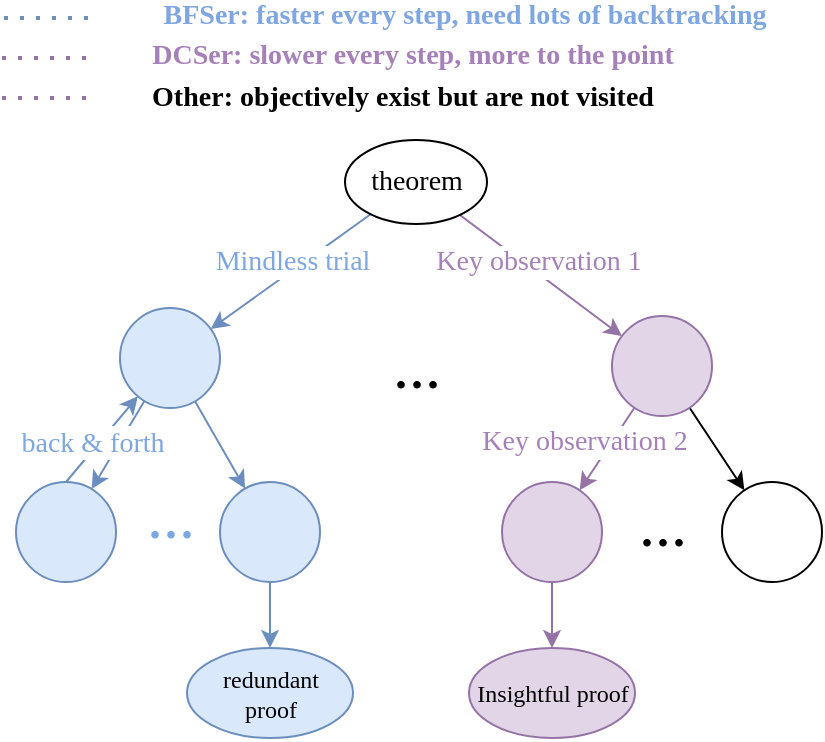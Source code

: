 <mxfile version="24.2.7" type="github">
  <diagram name="Page-1" id="oKNtOXBgdQXpYnNIQFLr">
    <mxGraphModel dx="710" dy="449" grid="0" gridSize="10" guides="1" tooltips="1" connect="1" arrows="1" fold="1" page="0" pageScale="1" pageWidth="1100" pageHeight="850" math="0" shadow="0">
      <root>
        <mxCell id="0" />
        <mxCell id="1" parent="0" />
        <mxCell id="tWb0JiMxleNKAtwDJ_G4-9" value="" style="endArrow=classic;html=1;rounded=0;exitX=0.5;exitY=0;exitDx=0;exitDy=0;fillColor=#dae8fc;strokeColor=#6c8ebf;fontColor=#7EA6E0;" parent="1" source="STHjDq64EF-UmRLRF9ZD-22" target="STHjDq64EF-UmRLRF9ZD-20" edge="1">
          <mxGeometry width="50" height="50" relative="1" as="geometry">
            <mxPoint x="342" y="386" as="sourcePoint" />
            <mxPoint x="392" y="336" as="targetPoint" />
          </mxGeometry>
        </mxCell>
        <mxCell id="STHjDq64EF-UmRLRF9ZD-4" style="rounded=0;orthogonalLoop=1;jettySize=auto;html=1;fontFamily=Comic Sans MS;fillColor=#dae8fc;strokeColor=#6c8ebf;fontColor=#7EA6E0;" parent="1" source="STHjDq64EF-UmRLRF9ZD-1" target="STHjDq64EF-UmRLRF9ZD-20" edge="1">
          <mxGeometry relative="1" as="geometry">
            <mxPoint x="261.957" y="196.63" as="targetPoint" />
          </mxGeometry>
        </mxCell>
        <mxCell id="tWb0JiMxleNKAtwDJ_G4-1" value="Mindless trial" style="edgeLabel;html=1;align=center;verticalAlign=middle;resizable=0;points=[];fontFamily=Comic Sans MS;fontColor=#7EA6E0;fontSize=14;" parent="STHjDq64EF-UmRLRF9ZD-4" vertex="1" connectable="0">
          <mxGeometry x="-0.297" y="-3" relative="1" as="geometry">
            <mxPoint x="-10" y="6" as="offset" />
          </mxGeometry>
        </mxCell>
        <mxCell id="STHjDq64EF-UmRLRF9ZD-5" style="rounded=0;orthogonalLoop=1;jettySize=auto;html=1;fillColor=#e1d5e7;strokeColor=#9673a6;fontFamily=Comic Sans MS;fontColor=#A680B8;" parent="1" source="STHjDq64EF-UmRLRF9ZD-1" target="STHjDq64EF-UmRLRF9ZD-13" edge="1">
          <mxGeometry relative="1" as="geometry" />
        </mxCell>
        <mxCell id="tWb0JiMxleNKAtwDJ_G4-2" value="Key observation 1" style="edgeLabel;html=1;align=center;verticalAlign=middle;resizable=0;points=[];fontFamily=Comic Sans MS;fontColor=#A680B8;fontSize=14;" parent="STHjDq64EF-UmRLRF9ZD-5" vertex="1" connectable="0">
          <mxGeometry x="-0.043" y="2" relative="1" as="geometry">
            <mxPoint x="-1" y="-4" as="offset" />
          </mxGeometry>
        </mxCell>
        <mxCell id="STHjDq64EF-UmRLRF9ZD-1" value="&lt;font style=&quot;font-size: 14px;&quot;&gt;theorem&lt;/font&gt;" style="ellipse;whiteSpace=wrap;html=1;fontFamily=Comic Sans MS;fontSize=14;" parent="1" vertex="1">
          <mxGeometry x="331.5" y="109" width="71" height="42" as="geometry" />
        </mxCell>
        <mxCell id="STHjDq64EF-UmRLRF9ZD-11" style="rounded=0;orthogonalLoop=1;jettySize=auto;html=1;fillColor=#e1d5e7;strokeColor=#9673a6;fontFamily=Comic Sans MS;fontColor=#A680B8;" parent="1" source="STHjDq64EF-UmRLRF9ZD-13" target="STHjDq64EF-UmRLRF9ZD-14" edge="1">
          <mxGeometry relative="1" as="geometry">
            <mxPoint x="419.998" y="284.199" as="targetPoint" />
          </mxGeometry>
        </mxCell>
        <mxCell id="tWb0JiMxleNKAtwDJ_G4-3" value="Key observation 2" style="edgeLabel;html=1;align=center;verticalAlign=middle;resizable=0;points=[];fontFamily=Comic Sans MS;fontColor=#A680B8;fontSize=14;" parent="STHjDq64EF-UmRLRF9ZD-11" vertex="1" connectable="0">
          <mxGeometry x="-0.274" y="2" relative="1" as="geometry">
            <mxPoint x="-17" y="1" as="offset" />
          </mxGeometry>
        </mxCell>
        <mxCell id="STHjDq64EF-UmRLRF9ZD-12" style="rounded=0;orthogonalLoop=1;jettySize=auto;html=1;fontFamily=Comic Sans MS;" parent="1" source="STHjDq64EF-UmRLRF9ZD-13" target="STHjDq64EF-UmRLRF9ZD-15" edge="1">
          <mxGeometry relative="1" as="geometry" />
        </mxCell>
        <mxCell id="STHjDq64EF-UmRLRF9ZD-13" value="" style="ellipse;whiteSpace=wrap;html=1;aspect=fixed;fontFamily=Comic Sans MS;fillColor=#e1d5e7;strokeColor=#9673a6;fontColor=#A680B8;" parent="1" vertex="1">
          <mxGeometry x="465" y="197" width="50" height="50" as="geometry" />
        </mxCell>
        <mxCell id="STHjDq64EF-UmRLRF9ZD-14" value="" style="ellipse;whiteSpace=wrap;html=1;aspect=fixed;fontFamily=Comic Sans MS;fillColor=#e1d5e7;strokeColor=#9673a6;" parent="1" vertex="1">
          <mxGeometry x="410" y="280" width="50" height="50" as="geometry" />
        </mxCell>
        <mxCell id="STHjDq64EF-UmRLRF9ZD-15" value="" style="ellipse;whiteSpace=wrap;html=1;aspect=fixed;fontFamily=Comic Sans MS;" parent="1" vertex="1">
          <mxGeometry x="520" y="280" width="50" height="50" as="geometry" />
        </mxCell>
        <mxCell id="STHjDq64EF-UmRLRF9ZD-17" value="..." style="text;html=1;align=center;verticalAlign=middle;resizable=0;points=[];autosize=1;strokeColor=none;fillColor=none;fontSize=32;fontFamily=Comic Sans MS;" parent="1" vertex="1">
          <mxGeometry x="469" y="276" width="42" height="50" as="geometry" />
        </mxCell>
        <mxCell id="STHjDq64EF-UmRLRF9ZD-18" value="" style="rounded=0;orthogonalLoop=1;jettySize=auto;html=1;fontFamily=Comic Sans MS;fillColor=#dae8fc;strokeColor=#6c8ebf;fontColor=#7EA6E0;" parent="1" source="STHjDq64EF-UmRLRF9ZD-20" target="STHjDq64EF-UmRLRF9ZD-21" edge="1">
          <mxGeometry relative="1" as="geometry">
            <mxPoint x="173.998" y="280.199" as="targetPoint" />
          </mxGeometry>
        </mxCell>
        <mxCell id="STHjDq64EF-UmRLRF9ZD-19" style="rounded=0;orthogonalLoop=1;jettySize=auto;html=1;fontFamily=Comic Sans MS;fillColor=#dae8fc;strokeColor=#6c8ebf;fontColor=#7EA6E0;" parent="1" source="STHjDq64EF-UmRLRF9ZD-20" target="STHjDq64EF-UmRLRF9ZD-22" edge="1">
          <mxGeometry relative="1" as="geometry" />
        </mxCell>
        <mxCell id="tWb0JiMxleNKAtwDJ_G4-11" value="&lt;span style=&quot;font-family: &amp;quot;Comic Sans MS&amp;quot;; font-size: 14px;&quot;&gt;back &amp;amp; forth&lt;/span&gt;" style="edgeLabel;html=1;align=center;verticalAlign=middle;resizable=0;points=[];fontColor=#7EA6E0;fontSize=14;" parent="STHjDq64EF-UmRLRF9ZD-19" vertex="1" connectable="0">
          <mxGeometry x="-0.093" y="-1" relative="1" as="geometry">
            <mxPoint x="-14" y="1" as="offset" />
          </mxGeometry>
        </mxCell>
        <mxCell id="STHjDq64EF-UmRLRF9ZD-20" value="" style="ellipse;whiteSpace=wrap;html=1;aspect=fixed;fontFamily=Comic Sans MS;fillColor=#dae8fc;strokeColor=#6c8ebf;" parent="1" vertex="1">
          <mxGeometry x="219" y="193" width="50" height="50" as="geometry" />
        </mxCell>
        <mxCell id="tWb0JiMxleNKAtwDJ_G4-17" style="edgeStyle=orthogonalEdgeStyle;rounded=0;orthogonalLoop=1;jettySize=auto;html=1;fillColor=#dae8fc;strokeColor=#6c8ebf;" parent="1" source="STHjDq64EF-UmRLRF9ZD-21" target="tWb0JiMxleNKAtwDJ_G4-16" edge="1">
          <mxGeometry relative="1" as="geometry" />
        </mxCell>
        <mxCell id="STHjDq64EF-UmRLRF9ZD-22" value="" style="ellipse;whiteSpace=wrap;html=1;aspect=fixed;fontFamily=Comic Sans MS;fillColor=#dae8fc;strokeColor=#6c8ebf;" parent="1" vertex="1">
          <mxGeometry x="167" y="280" width="50" height="50" as="geometry" />
        </mxCell>
        <mxCell id="STHjDq64EF-UmRLRF9ZD-23" value="..." style="text;html=1;align=center;verticalAlign=middle;resizable=0;points=[];autosize=1;strokeColor=none;fillColor=none;fontSize=32;fontFamily=Comic Sans MS;fontColor=#7EA6E0;" parent="1" vertex="1">
          <mxGeometry x="223" y="272" width="42" height="50" as="geometry" />
        </mxCell>
        <mxCell id="STHjDq64EF-UmRLRF9ZD-24" value="..." style="text;html=1;align=center;verticalAlign=middle;resizable=0;points=[];autosize=1;strokeColor=none;fillColor=none;fontSize=32;fontFamily=Comic Sans MS;" parent="1" vertex="1">
          <mxGeometry x="346" y="197" width="42" height="50" as="geometry" />
        </mxCell>
        <mxCell id="tWb0JiMxleNKAtwDJ_G4-5" value="" style="endArrow=none;dashed=1;html=1;dashPattern=1 3;strokeWidth=2;rounded=0;fillColor=#e1d5e7;strokeColor=#9673a6;fontFamily=Comic Sans MS;fontColor=#67AB9F;" parent="1" edge="1">
          <mxGeometry width="50" height="50" relative="1" as="geometry">
            <mxPoint x="160" y="68" as="sourcePoint" />
            <mxPoint x="207" y="68" as="targetPoint" />
          </mxGeometry>
        </mxCell>
        <mxCell id="tWb0JiMxleNKAtwDJ_G4-6" value="&lt;font color=&quot;#a680b8&quot; style=&quot;font-size: 14px;&quot;&gt;DCSer: slower every step, more to the point&lt;/font&gt;" style="edgeLabel;html=1;align=center;verticalAlign=middle;resizable=0;points=[];fontColor=#97D077;fontStyle=1;fontFamily=Comic Sans MS;fontSize=14;" parent="tWb0JiMxleNKAtwDJ_G4-5" vertex="1" connectable="0">
          <mxGeometry x="0.161" y="-1" relative="1" as="geometry">
            <mxPoint x="177" y="-2" as="offset" />
          </mxGeometry>
        </mxCell>
        <mxCell id="tWb0JiMxleNKAtwDJ_G4-7" value="" style="endArrow=none;dashed=1;html=1;dashPattern=1 3;strokeWidth=2;rounded=0;fillColor=#dae8fc;strokeColor=#6c8ebf;fontFamily=Comic Sans MS;fontColor=#67AB9F;" parent="1" edge="1">
          <mxGeometry width="50" height="50" relative="1" as="geometry">
            <mxPoint x="161" y="48" as="sourcePoint" />
            <mxPoint x="207" y="48" as="targetPoint" />
          </mxGeometry>
        </mxCell>
        <mxCell id="tWb0JiMxleNKAtwDJ_G4-8" value="BFSer: faster every step, need lots of backtracking" style="edgeLabel;html=1;align=center;verticalAlign=middle;resizable=0;points=[];fontColor=#7EA6E0;fontStyle=1;fontFamily=Comic Sans MS;fontSize=14;" parent="tWb0JiMxleNKAtwDJ_G4-7" vertex="1" connectable="0">
          <mxGeometry x="0.161" y="-1" relative="1" as="geometry">
            <mxPoint x="203" y="-2" as="offset" />
          </mxGeometry>
        </mxCell>
        <mxCell id="tWb0JiMxleNKAtwDJ_G4-13" style="rounded=0;orthogonalLoop=1;jettySize=auto;html=1;fillColor=#e1d5e7;strokeColor=#9673a6;fontFamily=Comic Sans MS;fontColor=#A680B8;" parent="1" source="STHjDq64EF-UmRLRF9ZD-14" target="tWb0JiMxleNKAtwDJ_G4-15" edge="1">
          <mxGeometry relative="1" as="geometry">
            <mxPoint x="437" y="379" as="targetPoint" />
            <mxPoint x="486" y="253" as="sourcePoint" />
          </mxGeometry>
        </mxCell>
        <mxCell id="tWb0JiMxleNKAtwDJ_G4-14" value="" style="edgeLabel;html=1;align=center;verticalAlign=middle;resizable=0;points=[];fontFamily=Comic Sans MS;fontColor=#A680B8;" parent="tWb0JiMxleNKAtwDJ_G4-13" vertex="1" connectable="0">
          <mxGeometry x="-0.274" y="2" relative="1" as="geometry">
            <mxPoint x="-17" y="1" as="offset" />
          </mxGeometry>
        </mxCell>
        <mxCell id="tWb0JiMxleNKAtwDJ_G4-15" value="Insightful proof" style="ellipse;whiteSpace=wrap;html=1;fontFamily=Comic Sans MS;fillColor=#e1d5e7;strokeColor=#9673a6;" parent="1" vertex="1">
          <mxGeometry x="393.5" y="363" width="83" height="45" as="geometry" />
        </mxCell>
        <mxCell id="tWb0JiMxleNKAtwDJ_G4-16" value="redundant&lt;div&gt;proof&lt;/div&gt;" style="ellipse;whiteSpace=wrap;html=1;fontFamily=Comic Sans MS;fillColor=#dae8fc;strokeColor=#6c8ebf;" parent="1" vertex="1">
          <mxGeometry x="252.5" y="363" width="83" height="45" as="geometry" />
        </mxCell>
        <mxCell id="STHjDq64EF-UmRLRF9ZD-21" value="" style="ellipse;whiteSpace=wrap;html=1;aspect=fixed;fontFamily=Comic Sans MS;fillColor=#dae8fc;strokeColor=#6c8ebf;" parent="1" vertex="1">
          <mxGeometry x="269" y="280" width="50" height="50" as="geometry" />
        </mxCell>
        <mxCell id="7itB_NJq-pMA_0i80bLn-2" value="" style="endArrow=none;dashed=1;html=1;dashPattern=1 3;strokeWidth=2;rounded=0;fillColor=#e1d5e7;strokeColor=#9673a6;fontFamily=Comic Sans MS;fontColor=#000000;" edge="1" parent="1">
          <mxGeometry width="50" height="50" relative="1" as="geometry">
            <mxPoint x="160" y="88" as="sourcePoint" />
            <mxPoint x="207" y="88" as="targetPoint" />
          </mxGeometry>
        </mxCell>
        <mxCell id="7itB_NJq-pMA_0i80bLn-3" value="&lt;font style=&quot;font-size: 14px;&quot;&gt;Other: objectively exist but are not visited&lt;/font&gt;" style="edgeLabel;html=1;align=center;verticalAlign=middle;resizable=0;points=[];fontColor=#000000;fontStyle=1;fontFamily=Comic Sans MS;fontSize=14;" vertex="1" connectable="0" parent="7itB_NJq-pMA_0i80bLn-2">
          <mxGeometry x="0.161" y="-1" relative="1" as="geometry">
            <mxPoint x="172" y="-1" as="offset" />
          </mxGeometry>
        </mxCell>
      </root>
    </mxGraphModel>
  </diagram>
</mxfile>
